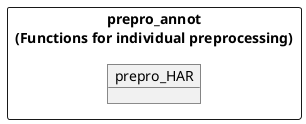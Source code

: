 @startuml
package "prepro_annot\n(Functions for individual preprocessing)" <<Rectangle>> {
  object prepro_HAR
}
@enduml